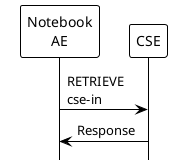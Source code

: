 @startuml
hide footbox
!theme plain

participant "Notebook\nAE" as AE 
participant "CSE" as CSE 

AE -> CSE: RETRIEVE\ncse-in
AE <- CSE: Response

@enduml
